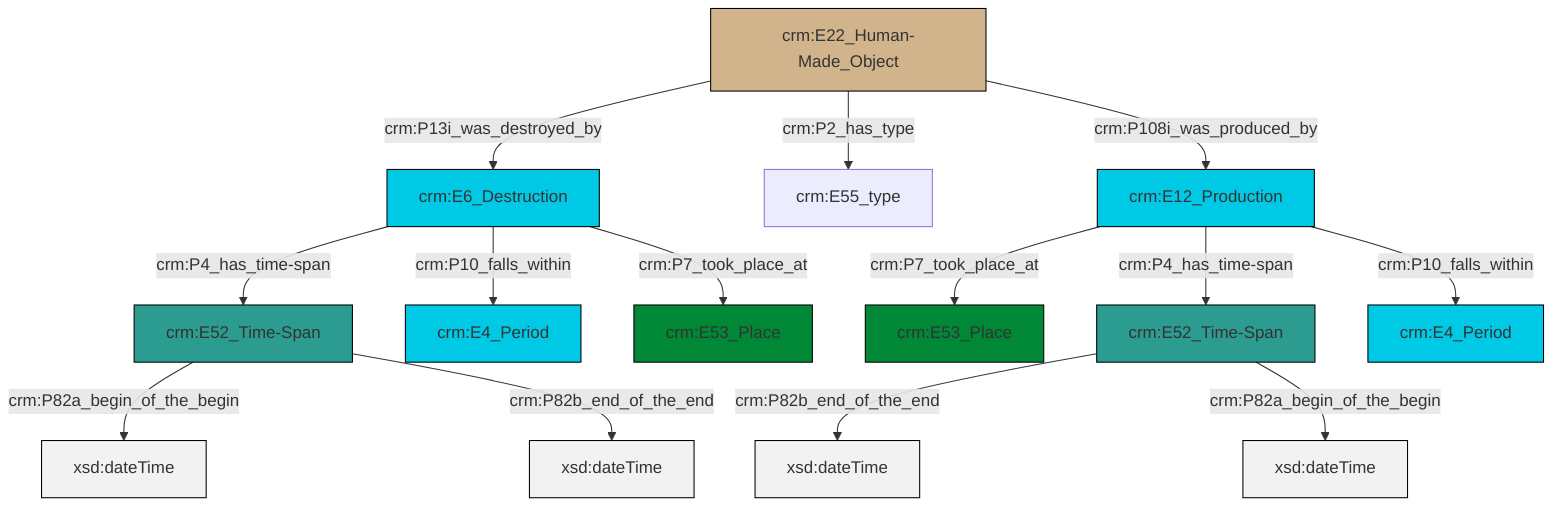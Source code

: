 graph TD
classDef Literal fill:#f2f2f2,stroke:#000000;
classDef CRM_Entity fill:#FFFFFF,stroke:#000000;
classDef Temporal_Entity fill:#00C9E6, stroke:#000000;
classDef Type fill:#E18312, stroke:#000000;
classDef Time-Span fill:#2C9C91, stroke:#000000;
classDef Appellation fill:#FFEB7F, stroke:#000000;
classDef Place fill:#008836, stroke:#000000;
classDef Persistent_Item fill:#B266B2, stroke:#000000;
classDef Conceptual_Object fill:#FFD700, stroke:#000000;
classDef Physical_Thing fill:#D2B48C, stroke:#000000;
classDef Actor fill:#f58aad, stroke:#000000;
classDef PC_Classes fill:#4ce600, stroke:#000000;
classDef Multi fill:#cccccc,stroke:#000000;

2["crm:E6_Destruction"]:::Temporal_Entity -->|crm:P4_has_time-span| 3["crm:E52_Time-Span"]:::Time-Span
5["crm:E22_Human-Made_Object"]:::Physical_Thing -->|crm:P13i_was_destroyed_by| 2["crm:E6_Destruction"]:::Temporal_Entity
2["crm:E6_Destruction"]:::Temporal_Entity -->|crm:P10_falls_within| 7["crm:E4_Period"]:::Temporal_Entity
2["crm:E6_Destruction"]:::Temporal_Entity -->|crm:P7_took_place_at| 8["crm:E53_Place"]:::Place
9["crm:E12_Production"]:::Temporal_Entity -->|crm:P7_took_place_at| 0["crm:E53_Place"]:::Place
9["crm:E12_Production"]:::Temporal_Entity -->|crm:P4_has_time-span| 10["crm:E52_Time-Span"]:::Time-Span
5["crm:E22_Human-Made_Object"]:::Physical_Thing -->|crm:P2_has_type| 11["crm:E55_type"]:::Default
10["crm:E52_Time-Span"]:::Time-Span -->|crm:P82b_end_of_the_end| 13[xsd:dateTime]:::Literal
9["crm:E12_Production"]:::Temporal_Entity -->|crm:P10_falls_within| 15["crm:E4_Period"]:::Temporal_Entity
5["crm:E22_Human-Made_Object"]:::Physical_Thing -->|crm:P108i_was_produced_by| 9["crm:E12_Production"]:::Temporal_Entity
3["crm:E52_Time-Span"]:::Time-Span -->|crm:P82a_begin_of_the_begin| 18[xsd:dateTime]:::Literal
3["crm:E52_Time-Span"]:::Time-Span -->|crm:P82b_end_of_the_end| 19[xsd:dateTime]:::Literal
10["crm:E52_Time-Span"]:::Time-Span -->|crm:P82a_begin_of_the_begin| 23[xsd:dateTime]:::Literal